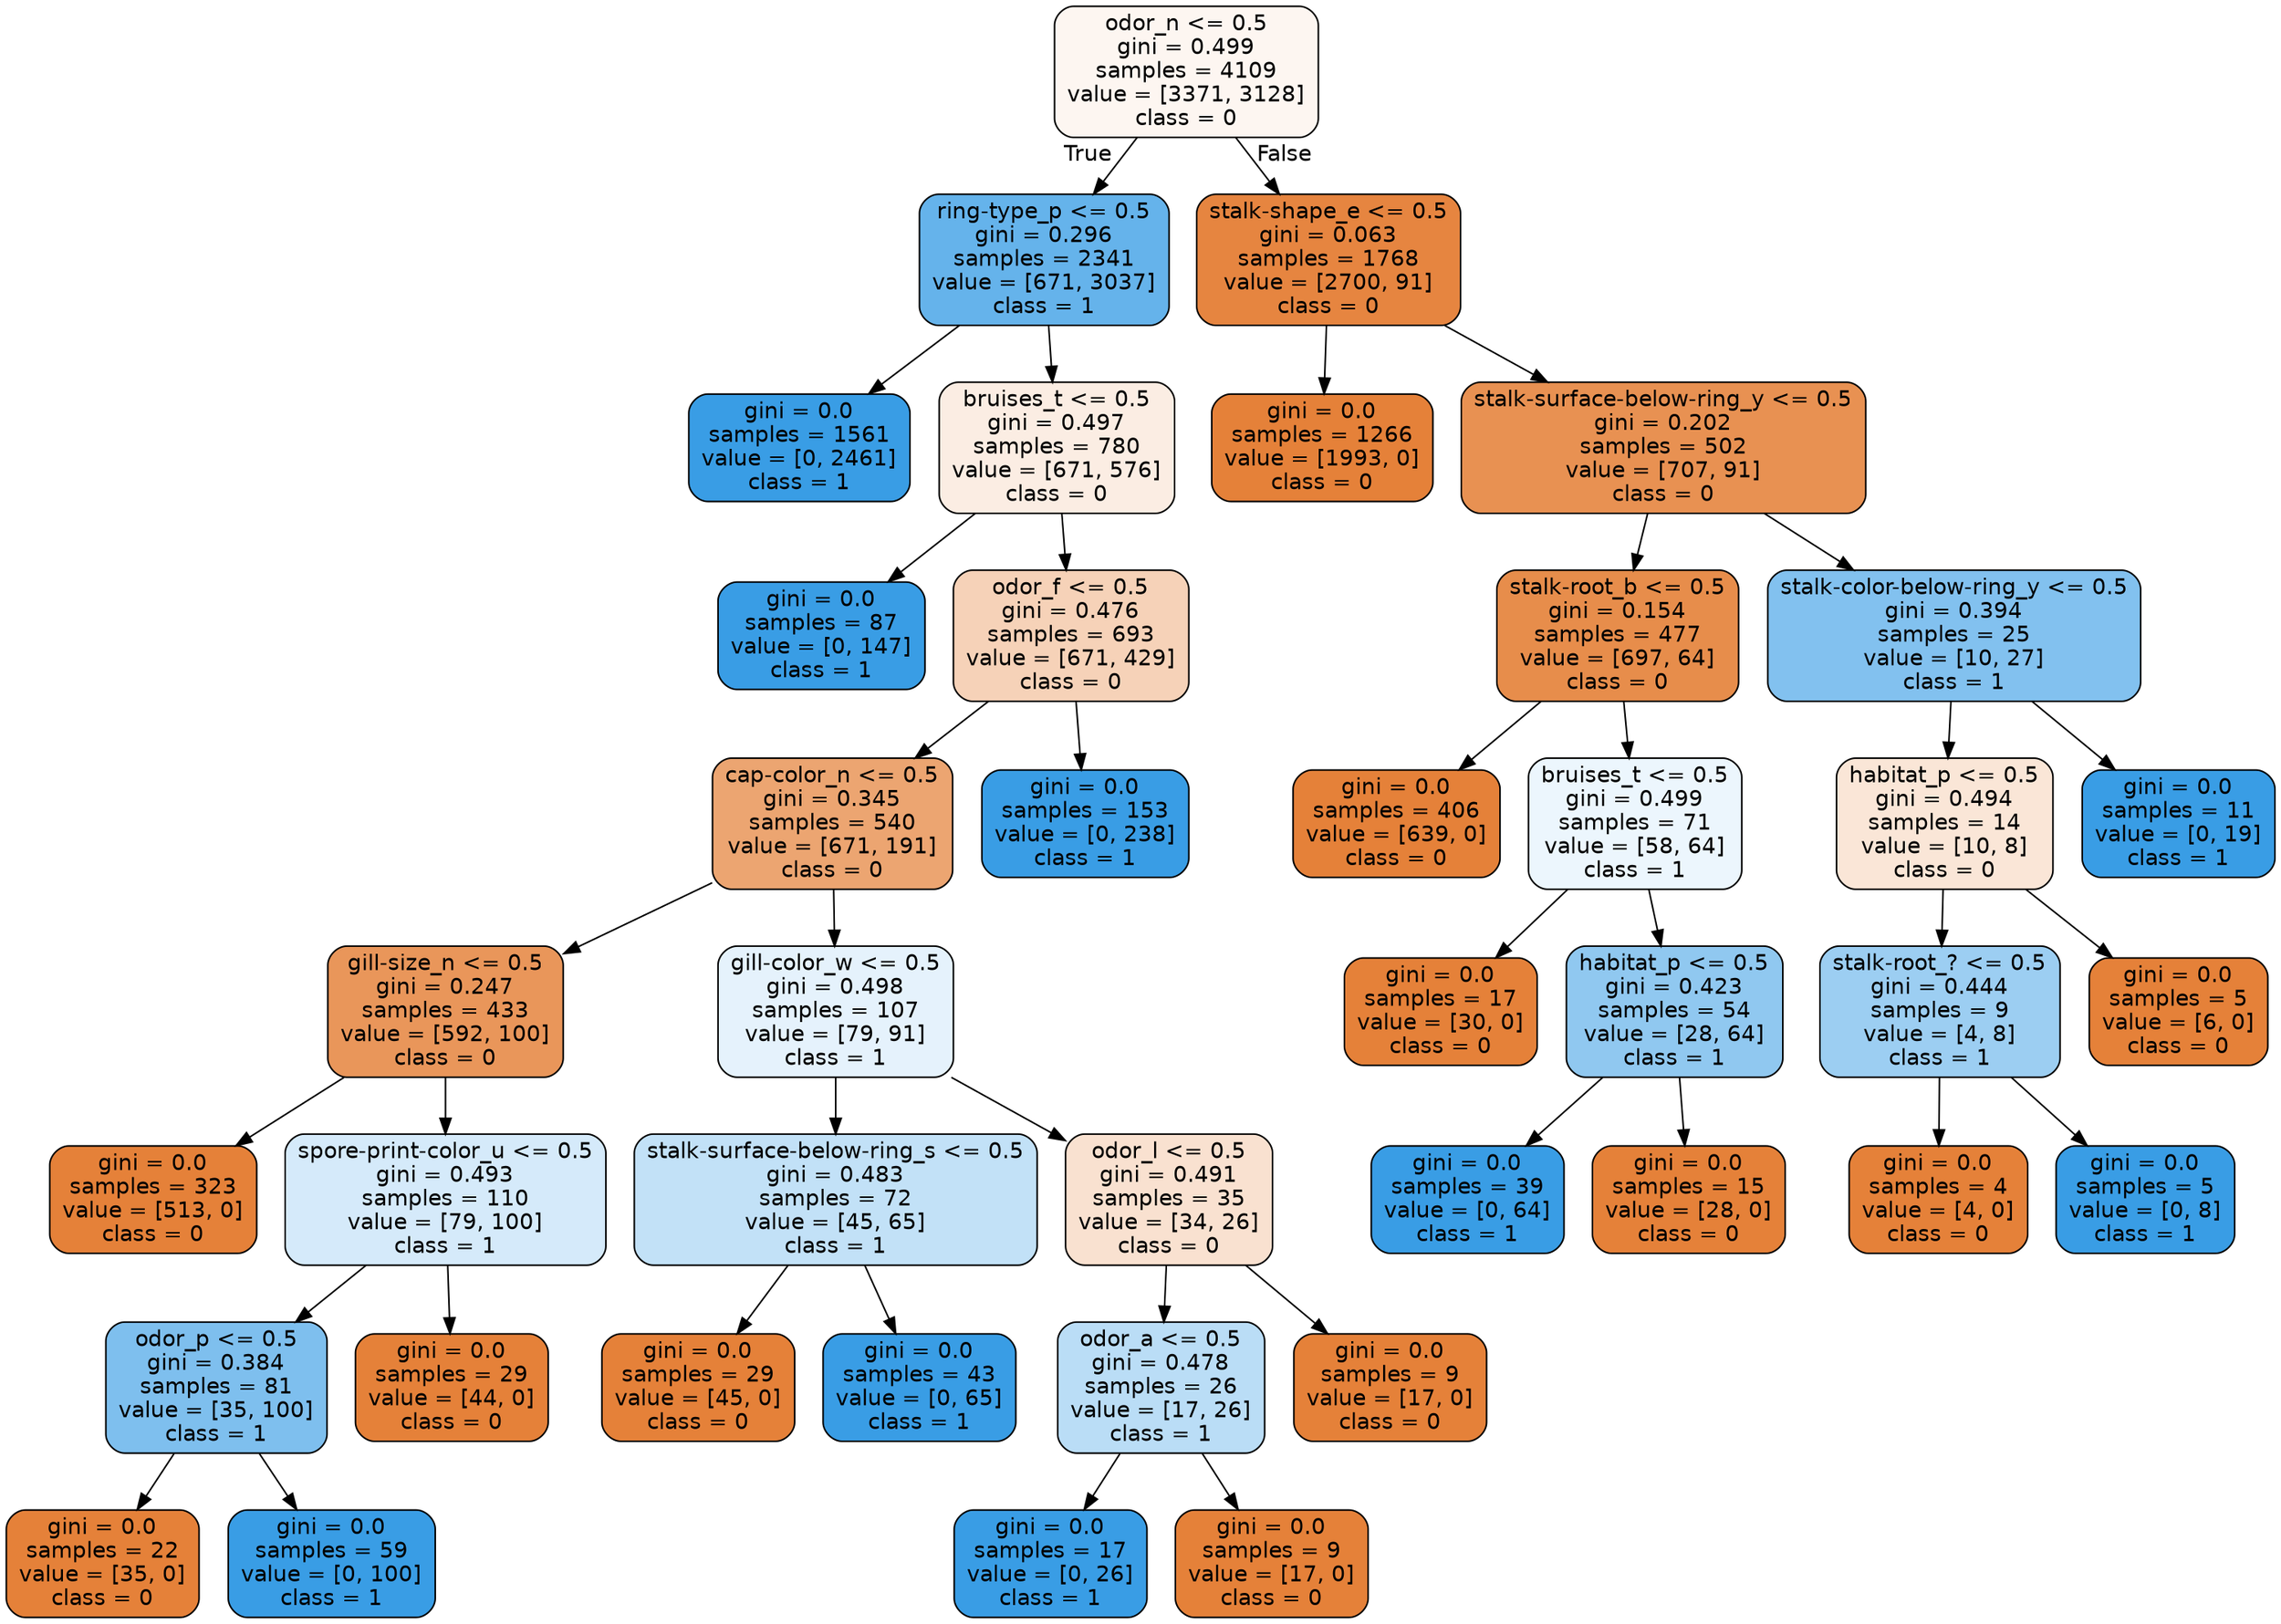digraph Tree {
node [shape=box, style="filled, rounded", color="black", fontname="helvetica"] ;
edge [fontname="helvetica"] ;
0 [label="odor_n <= 0.5\ngini = 0.499\nsamples = 4109\nvalue = [3371, 3128]\nclass = 0", fillcolor="#fdf6f1"] ;
1 [label="ring-type_p <= 0.5\ngini = 0.296\nsamples = 2341\nvalue = [671, 3037]\nclass = 1", fillcolor="#65b3eb"] ;
0 -> 1 [labeldistance=2.5, labelangle=45, headlabel="True"] ;
2 [label="gini = 0.0\nsamples = 1561\nvalue = [0, 2461]\nclass = 1", fillcolor="#399de5"] ;
1 -> 2 ;
3 [label="bruises_t <= 0.5\ngini = 0.497\nsamples = 780\nvalue = [671, 576]\nclass = 0", fillcolor="#fbede3"] ;
1 -> 3 ;
4 [label="gini = 0.0\nsamples = 87\nvalue = [0, 147]\nclass = 1", fillcolor="#399de5"] ;
3 -> 4 ;
5 [label="odor_f <= 0.5\ngini = 0.476\nsamples = 693\nvalue = [671, 429]\nclass = 0", fillcolor="#f6d2b8"] ;
3 -> 5 ;
6 [label="cap-color_n <= 0.5\ngini = 0.345\nsamples = 540\nvalue = [671, 191]\nclass = 0", fillcolor="#eca571"] ;
5 -> 6 ;
7 [label="gill-size_n <= 0.5\ngini = 0.247\nsamples = 433\nvalue = [592, 100]\nclass = 0", fillcolor="#e9965a"] ;
6 -> 7 ;
8 [label="gini = 0.0\nsamples = 323\nvalue = [513, 0]\nclass = 0", fillcolor="#e58139"] ;
7 -> 8 ;
9 [label="spore-print-color_u <= 0.5\ngini = 0.493\nsamples = 110\nvalue = [79, 100]\nclass = 1", fillcolor="#d5eafa"] ;
7 -> 9 ;
10 [label="odor_p <= 0.5\ngini = 0.384\nsamples = 81\nvalue = [35, 100]\nclass = 1", fillcolor="#7ebfee"] ;
9 -> 10 ;
11 [label="gini = 0.0\nsamples = 22\nvalue = [35, 0]\nclass = 0", fillcolor="#e58139"] ;
10 -> 11 ;
12 [label="gini = 0.0\nsamples = 59\nvalue = [0, 100]\nclass = 1", fillcolor="#399de5"] ;
10 -> 12 ;
13 [label="gini = 0.0\nsamples = 29\nvalue = [44, 0]\nclass = 0", fillcolor="#e58139"] ;
9 -> 13 ;
14 [label="gill-color_w <= 0.5\ngini = 0.498\nsamples = 107\nvalue = [79, 91]\nclass = 1", fillcolor="#e5f2fc"] ;
6 -> 14 ;
15 [label="stalk-surface-below-ring_s <= 0.5\ngini = 0.483\nsamples = 72\nvalue = [45, 65]\nclass = 1", fillcolor="#c2e1f7"] ;
14 -> 15 ;
16 [label="gini = 0.0\nsamples = 29\nvalue = [45, 0]\nclass = 0", fillcolor="#e58139"] ;
15 -> 16 ;
17 [label="gini = 0.0\nsamples = 43\nvalue = [0, 65]\nclass = 1", fillcolor="#399de5"] ;
15 -> 17 ;
18 [label="odor_l <= 0.5\ngini = 0.491\nsamples = 35\nvalue = [34, 26]\nclass = 0", fillcolor="#f9e1d0"] ;
14 -> 18 ;
19 [label="odor_a <= 0.5\ngini = 0.478\nsamples = 26\nvalue = [17, 26]\nclass = 1", fillcolor="#baddf6"] ;
18 -> 19 ;
20 [label="gini = 0.0\nsamples = 17\nvalue = [0, 26]\nclass = 1", fillcolor="#399de5"] ;
19 -> 20 ;
21 [label="gini = 0.0\nsamples = 9\nvalue = [17, 0]\nclass = 0", fillcolor="#e58139"] ;
19 -> 21 ;
22 [label="gini = 0.0\nsamples = 9\nvalue = [17, 0]\nclass = 0", fillcolor="#e58139"] ;
18 -> 22 ;
23 [label="gini = 0.0\nsamples = 153\nvalue = [0, 238]\nclass = 1", fillcolor="#399de5"] ;
5 -> 23 ;
24 [label="stalk-shape_e <= 0.5\ngini = 0.063\nsamples = 1768\nvalue = [2700, 91]\nclass = 0", fillcolor="#e68540"] ;
0 -> 24 [labeldistance=2.5, labelangle=-45, headlabel="False"] ;
25 [label="gini = 0.0\nsamples = 1266\nvalue = [1993, 0]\nclass = 0", fillcolor="#e58139"] ;
24 -> 25 ;
26 [label="stalk-surface-below-ring_y <= 0.5\ngini = 0.202\nsamples = 502\nvalue = [707, 91]\nclass = 0", fillcolor="#e89152"] ;
24 -> 26 ;
27 [label="stalk-root_b <= 0.5\ngini = 0.154\nsamples = 477\nvalue = [697, 64]\nclass = 0", fillcolor="#e78d4b"] ;
26 -> 27 ;
28 [label="gini = 0.0\nsamples = 406\nvalue = [639, 0]\nclass = 0", fillcolor="#e58139"] ;
27 -> 28 ;
29 [label="bruises_t <= 0.5\ngini = 0.499\nsamples = 71\nvalue = [58, 64]\nclass = 1", fillcolor="#ecf6fd"] ;
27 -> 29 ;
30 [label="gini = 0.0\nsamples = 17\nvalue = [30, 0]\nclass = 0", fillcolor="#e58139"] ;
29 -> 30 ;
31 [label="habitat_p <= 0.5\ngini = 0.423\nsamples = 54\nvalue = [28, 64]\nclass = 1", fillcolor="#90c8f0"] ;
29 -> 31 ;
32 [label="gini = 0.0\nsamples = 39\nvalue = [0, 64]\nclass = 1", fillcolor="#399de5"] ;
31 -> 32 ;
33 [label="gini = 0.0\nsamples = 15\nvalue = [28, 0]\nclass = 0", fillcolor="#e58139"] ;
31 -> 33 ;
34 [label="stalk-color-below-ring_y <= 0.5\ngini = 0.394\nsamples = 25\nvalue = [10, 27]\nclass = 1", fillcolor="#82c1ef"] ;
26 -> 34 ;
35 [label="habitat_p <= 0.5\ngini = 0.494\nsamples = 14\nvalue = [10, 8]\nclass = 0", fillcolor="#fae6d7"] ;
34 -> 35 ;
36 [label="stalk-root_? <= 0.5\ngini = 0.444\nsamples = 9\nvalue = [4, 8]\nclass = 1", fillcolor="#9ccef2"] ;
35 -> 36 ;
37 [label="gini = 0.0\nsamples = 4\nvalue = [4, 0]\nclass = 0", fillcolor="#e58139"] ;
36 -> 37 ;
38 [label="gini = 0.0\nsamples = 5\nvalue = [0, 8]\nclass = 1", fillcolor="#399de5"] ;
36 -> 38 ;
39 [label="gini = 0.0\nsamples = 5\nvalue = [6, 0]\nclass = 0", fillcolor="#e58139"] ;
35 -> 39 ;
40 [label="gini = 0.0\nsamples = 11\nvalue = [0, 19]\nclass = 1", fillcolor="#399de5"] ;
34 -> 40 ;
}